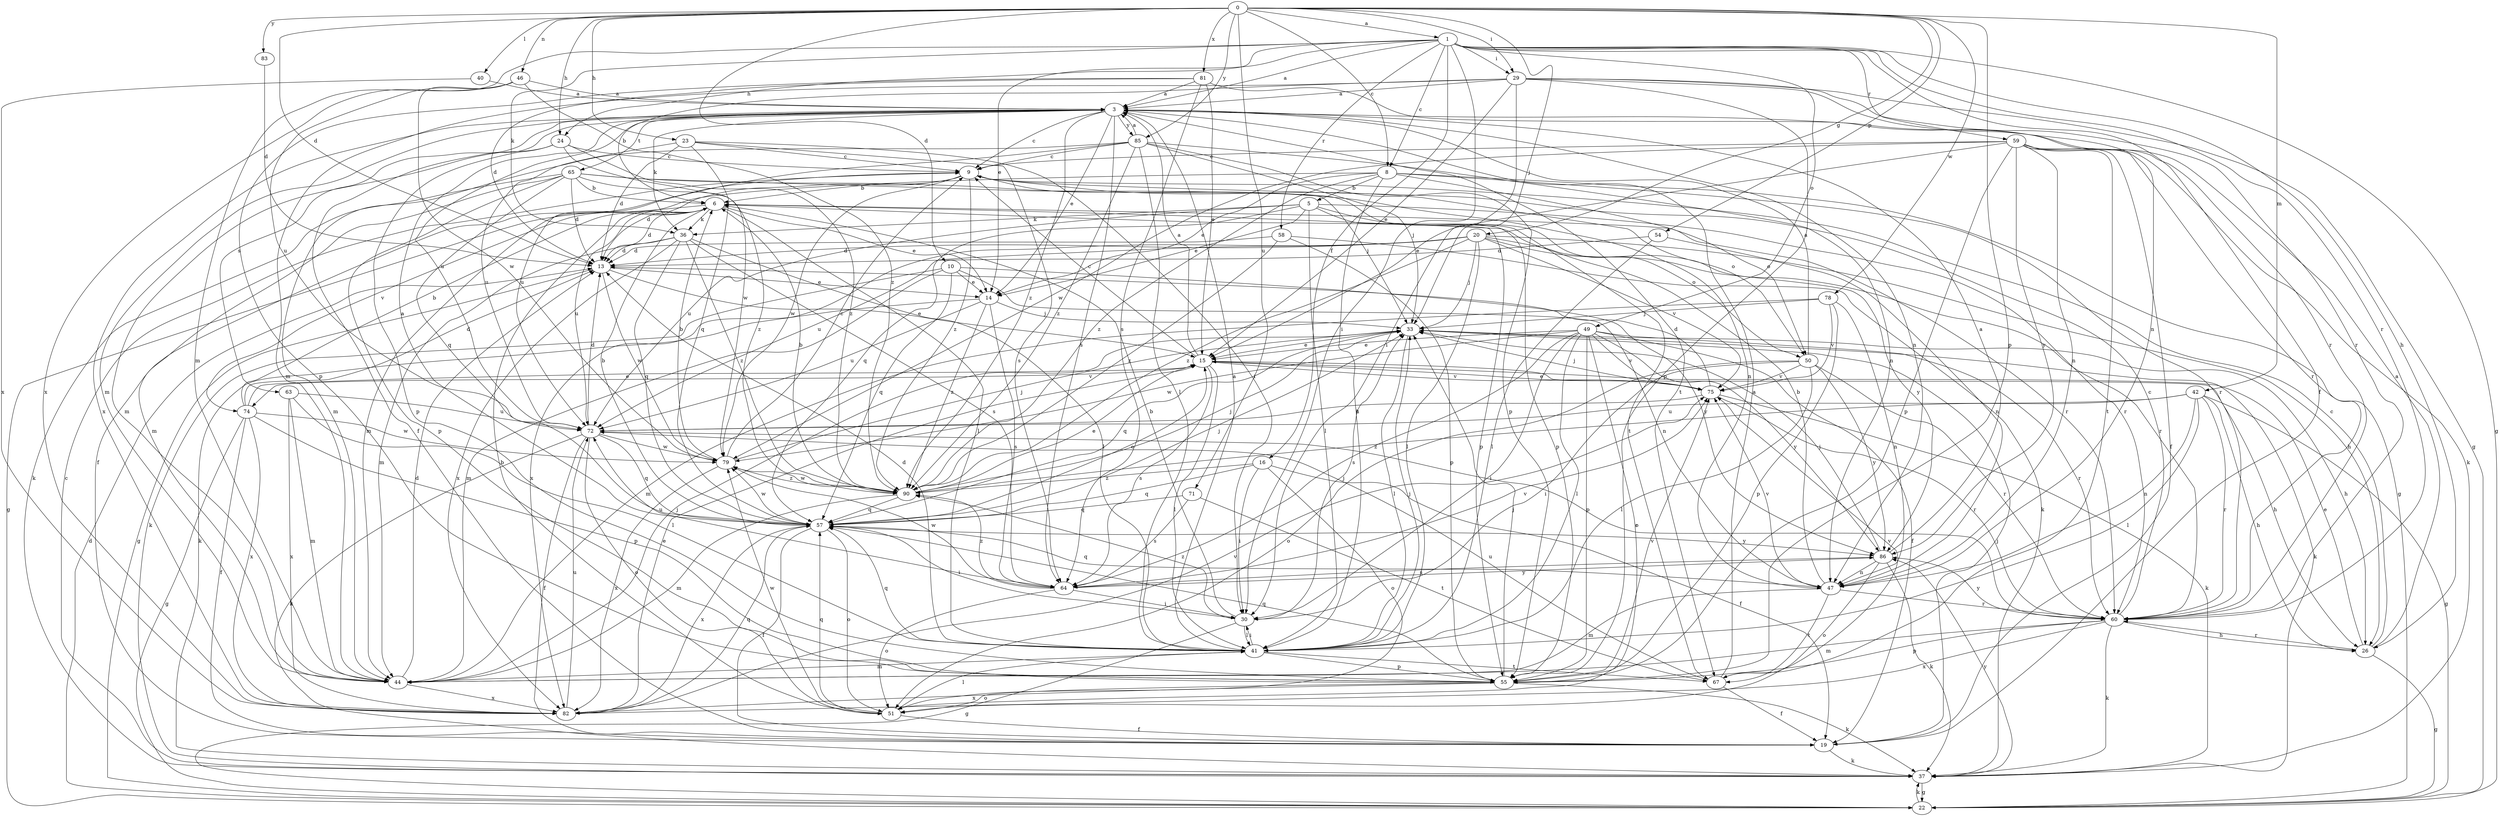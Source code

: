 strict digraph  {
0;
1;
3;
5;
6;
8;
9;
10;
13;
14;
15;
16;
19;
20;
22;
23;
24;
26;
29;
30;
33;
36;
37;
40;
41;
42;
44;
46;
47;
49;
50;
51;
54;
55;
57;
58;
59;
60;
63;
64;
65;
67;
71;
72;
74;
75;
78;
79;
81;
82;
83;
85;
86;
90;
0 -> 1  [label=a];
0 -> 8  [label=c];
0 -> 10  [label=d];
0 -> 13  [label=d];
0 -> 20  [label=g];
0 -> 23  [label=h];
0 -> 24  [label=h];
0 -> 29  [label=i];
0 -> 33  [label=j];
0 -> 40  [label=l];
0 -> 42  [label=m];
0 -> 46  [label=n];
0 -> 54  [label=p];
0 -> 55  [label=p];
0 -> 71  [label=u];
0 -> 78  [label=w];
0 -> 81  [label=x];
0 -> 83  [label=y];
0 -> 85  [label=y];
1 -> 3  [label=a];
1 -> 8  [label=c];
1 -> 14  [label=e];
1 -> 16  [label=f];
1 -> 19  [label=f];
1 -> 22  [label=g];
1 -> 24  [label=h];
1 -> 26  [label=h];
1 -> 29  [label=i];
1 -> 30  [label=i];
1 -> 36  [label=k];
1 -> 44  [label=m];
1 -> 49  [label=o];
1 -> 58  [label=r];
1 -> 59  [label=r];
1 -> 60  [label=r];
3 -> 9  [label=c];
3 -> 14  [label=e];
3 -> 19  [label=f];
3 -> 36  [label=k];
3 -> 44  [label=m];
3 -> 47  [label=n];
3 -> 63  [label=s];
3 -> 64  [label=s];
3 -> 65  [label=t];
3 -> 67  [label=t];
3 -> 72  [label=u];
3 -> 82  [label=x];
3 -> 85  [label=y];
3 -> 90  [label=z];
5 -> 14  [label=e];
5 -> 36  [label=k];
5 -> 41  [label=l];
5 -> 50  [label=o];
5 -> 55  [label=p];
5 -> 57  [label=q];
5 -> 60  [label=r];
5 -> 72  [label=u];
6 -> 13  [label=d];
6 -> 14  [label=e];
6 -> 22  [label=g];
6 -> 36  [label=k];
6 -> 41  [label=l];
6 -> 55  [label=p];
6 -> 60  [label=r];
6 -> 72  [label=u];
6 -> 74  [label=v];
8 -> 5  [label=b];
8 -> 14  [label=e];
8 -> 22  [label=g];
8 -> 41  [label=l];
8 -> 44  [label=m];
8 -> 50  [label=o];
8 -> 60  [label=r];
8 -> 90  [label=z];
9 -> 6  [label=b];
9 -> 13  [label=d];
9 -> 19  [label=f];
9 -> 50  [label=o];
9 -> 67  [label=t];
9 -> 79  [label=w];
9 -> 90  [label=z];
10 -> 14  [label=e];
10 -> 37  [label=k];
10 -> 44  [label=m];
10 -> 47  [label=n];
10 -> 57  [label=q];
10 -> 86  [label=y];
13 -> 14  [label=e];
13 -> 15  [label=e];
13 -> 22  [label=g];
13 -> 79  [label=w];
14 -> 33  [label=j];
14 -> 37  [label=k];
14 -> 64  [label=s];
14 -> 72  [label=u];
14 -> 90  [label=z];
15 -> 3  [label=a];
15 -> 9  [label=c];
15 -> 26  [label=h];
15 -> 41  [label=l];
15 -> 64  [label=s];
15 -> 74  [label=v];
15 -> 75  [label=v];
16 -> 19  [label=f];
16 -> 30  [label=i];
16 -> 51  [label=o];
16 -> 57  [label=q];
16 -> 90  [label=z];
19 -> 33  [label=j];
19 -> 37  [label=k];
20 -> 13  [label=d];
20 -> 26  [label=h];
20 -> 33  [label=j];
20 -> 41  [label=l];
20 -> 60  [label=r];
20 -> 72  [label=u];
20 -> 75  [label=v];
20 -> 82  [label=x];
20 -> 86  [label=y];
20 -> 90  [label=z];
22 -> 13  [label=d];
22 -> 37  [label=k];
23 -> 9  [label=c];
23 -> 13  [label=d];
23 -> 30  [label=i];
23 -> 57  [label=q];
23 -> 64  [label=s];
23 -> 72  [label=u];
24 -> 9  [label=c];
24 -> 44  [label=m];
24 -> 55  [label=p];
24 -> 79  [label=w];
24 -> 90  [label=z];
26 -> 3  [label=a];
26 -> 9  [label=c];
26 -> 15  [label=e];
26 -> 22  [label=g];
26 -> 60  [label=r];
29 -> 3  [label=a];
29 -> 6  [label=b];
29 -> 15  [label=e];
29 -> 22  [label=g];
29 -> 30  [label=i];
29 -> 44  [label=m];
29 -> 47  [label=n];
29 -> 55  [label=p];
29 -> 60  [label=r];
30 -> 6  [label=b];
30 -> 22  [label=g];
30 -> 33  [label=j];
30 -> 41  [label=l];
30 -> 90  [label=z];
33 -> 15  [label=e];
33 -> 26  [label=h];
33 -> 37  [label=k];
33 -> 41  [label=l];
33 -> 57  [label=q];
36 -> 13  [label=d];
36 -> 41  [label=l];
36 -> 44  [label=m];
36 -> 57  [label=q];
36 -> 64  [label=s];
36 -> 82  [label=x];
36 -> 90  [label=z];
37 -> 9  [label=c];
37 -> 22  [label=g];
37 -> 86  [label=y];
40 -> 3  [label=a];
40 -> 82  [label=x];
41 -> 3  [label=a];
41 -> 13  [label=d];
41 -> 30  [label=i];
41 -> 33  [label=j];
41 -> 44  [label=m];
41 -> 55  [label=p];
41 -> 57  [label=q];
41 -> 67  [label=t];
42 -> 22  [label=g];
42 -> 26  [label=h];
42 -> 41  [label=l];
42 -> 47  [label=n];
42 -> 60  [label=r];
42 -> 72  [label=u];
42 -> 90  [label=z];
44 -> 13  [label=d];
44 -> 33  [label=j];
44 -> 82  [label=x];
46 -> 3  [label=a];
46 -> 72  [label=u];
46 -> 79  [label=w];
46 -> 82  [label=x];
46 -> 90  [label=z];
47 -> 6  [label=b];
47 -> 44  [label=m];
47 -> 57  [label=q];
47 -> 60  [label=r];
47 -> 67  [label=t];
47 -> 75  [label=v];
49 -> 15  [label=e];
49 -> 19  [label=f];
49 -> 30  [label=i];
49 -> 41  [label=l];
49 -> 51  [label=o];
49 -> 55  [label=p];
49 -> 60  [label=r];
49 -> 64  [label=s];
49 -> 75  [label=v];
49 -> 79  [label=w];
49 -> 86  [label=y];
50 -> 3  [label=a];
50 -> 30  [label=i];
50 -> 41  [label=l];
50 -> 51  [label=o];
50 -> 60  [label=r];
50 -> 75  [label=v];
50 -> 86  [label=y];
51 -> 6  [label=b];
51 -> 19  [label=f];
51 -> 41  [label=l];
51 -> 57  [label=q];
51 -> 79  [label=w];
54 -> 13  [label=d];
54 -> 41  [label=l];
54 -> 47  [label=n];
55 -> 33  [label=j];
55 -> 37  [label=k];
55 -> 51  [label=o];
55 -> 57  [label=q];
55 -> 75  [label=v];
55 -> 82  [label=x];
57 -> 3  [label=a];
57 -> 6  [label=b];
57 -> 15  [label=e];
57 -> 19  [label=f];
57 -> 30  [label=i];
57 -> 33  [label=j];
57 -> 51  [label=o];
57 -> 79  [label=w];
57 -> 82  [label=x];
57 -> 86  [label=y];
58 -> 13  [label=d];
58 -> 37  [label=k];
58 -> 55  [label=p];
58 -> 90  [label=z];
59 -> 9  [label=c];
59 -> 15  [label=e];
59 -> 19  [label=f];
59 -> 37  [label=k];
59 -> 47  [label=n];
59 -> 55  [label=p];
59 -> 60  [label=r];
59 -> 67  [label=t];
59 -> 79  [label=w];
59 -> 86  [label=y];
60 -> 9  [label=c];
60 -> 26  [label=h];
60 -> 37  [label=k];
60 -> 44  [label=m];
60 -> 55  [label=p];
60 -> 82  [label=x];
60 -> 86  [label=y];
63 -> 41  [label=l];
63 -> 44  [label=m];
63 -> 72  [label=u];
63 -> 82  [label=x];
64 -> 30  [label=i];
64 -> 51  [label=o];
64 -> 72  [label=u];
64 -> 75  [label=v];
64 -> 79  [label=w];
64 -> 86  [label=y];
64 -> 90  [label=z];
65 -> 6  [label=b];
65 -> 13  [label=d];
65 -> 33  [label=j];
65 -> 37  [label=k];
65 -> 44  [label=m];
65 -> 47  [label=n];
65 -> 55  [label=p];
65 -> 57  [label=q];
65 -> 90  [label=z];
67 -> 3  [label=a];
67 -> 19  [label=f];
67 -> 72  [label=u];
67 -> 75  [label=v];
71 -> 57  [label=q];
71 -> 64  [label=s];
71 -> 67  [label=t];
72 -> 13  [label=d];
72 -> 19  [label=f];
72 -> 37  [label=k];
72 -> 51  [label=o];
72 -> 57  [label=q];
72 -> 60  [label=r];
72 -> 79  [label=w];
74 -> 6  [label=b];
74 -> 13  [label=d];
74 -> 15  [label=e];
74 -> 19  [label=f];
74 -> 22  [label=g];
74 -> 55  [label=p];
74 -> 79  [label=w];
74 -> 82  [label=x];
75 -> 13  [label=d];
75 -> 15  [label=e];
75 -> 33  [label=j];
75 -> 37  [label=k];
75 -> 60  [label=r];
75 -> 72  [label=u];
78 -> 33  [label=j];
78 -> 44  [label=m];
78 -> 47  [label=n];
78 -> 55  [label=p];
78 -> 75  [label=v];
79 -> 6  [label=b];
79 -> 9  [label=c];
79 -> 33  [label=j];
79 -> 82  [label=x];
79 -> 90  [label=z];
81 -> 3  [label=a];
81 -> 13  [label=d];
81 -> 15  [label=e];
81 -> 55  [label=p];
81 -> 60  [label=r];
81 -> 64  [label=s];
82 -> 15  [label=e];
82 -> 57  [label=q];
82 -> 72  [label=u];
82 -> 75  [label=v];
83 -> 13  [label=d];
85 -> 3  [label=a];
85 -> 9  [label=c];
85 -> 33  [label=j];
85 -> 41  [label=l];
85 -> 44  [label=m];
85 -> 47  [label=n];
85 -> 55  [label=p];
85 -> 72  [label=u];
85 -> 90  [label=z];
86 -> 3  [label=a];
86 -> 33  [label=j];
86 -> 37  [label=k];
86 -> 47  [label=n];
86 -> 51  [label=o];
86 -> 64  [label=s];
90 -> 6  [label=b];
90 -> 15  [label=e];
90 -> 33  [label=j];
90 -> 44  [label=m];
90 -> 57  [label=q];
90 -> 79  [label=w];
}
